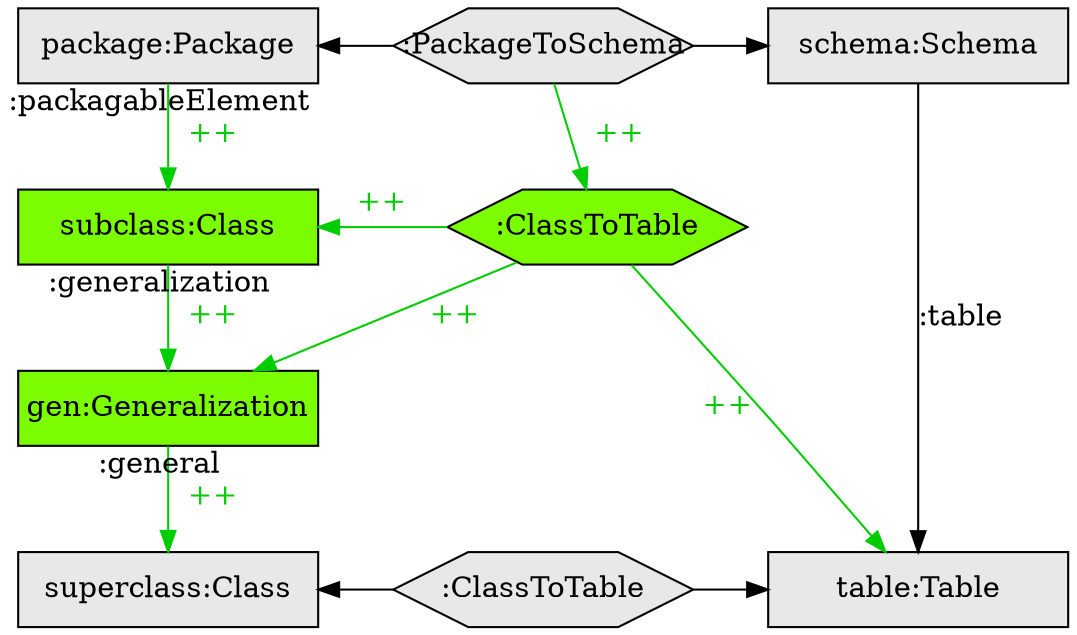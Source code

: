 digraph g 
{
    node [ fixedsize = true, width = 2 ]; splines = line ; node [ style = filled ];
    
    /* grey box nodes */ node [ fillcolor = grey91, shape = box ];
    /* ex: n1 [ label = "label" ]; */
        a [ label = "package:Package" ];
        d [ label = "superclass:Class" ];
        h [ label = "schema:Schema" ];
        i [ label = "table:Table" ];

    /* grey hexagon nodes */ node [ shape = hexagon ];
    /* ex: n1 [ label = "label" ]; */
        e [ label = ":PackageToSchema" ];
        g [ label = ":ClassToTable" ];

    /* green box nodes */ node [ fillcolor = lawngreen, shape = box ];
    /* ex: n1 [ label = "label" ]; */
        b [ label = "subclass:Class" ];
        c [ label = "gen:Generalization" ];

    /* green hexagon nodes */ node [ shape = hexagon ];
    /* ex: n1 [ label = "label" ]; */
        f [ label = ":ClassToTable" ];

    /* enforce rows */
    /* ex: { rank = same n1 n2 n3 } */
        { rank = same a e h }
        { rank = same g d i }
        { rank = same f b }
   
    /* black edges */ edge [ color = black ];
    /* ex: n1 -> n2 ; */
    /* ex: n1 -> n2 [ label = "label", dir = back ]; */
        h -> i [ label = ":table" ];
        a -> e [ dir = back ] ;
        e -> h ;
        d -> g [ dir = back ] ;
        g -> i ;
   
    /* green ++ edges */ edge [ color = green3, label = < <font color = "green3"> ++ </font> >, labeldistance = 1 ];
    /* ex: n1 -> n2 ; */
    /* ex: n1 -> n2 [ taillabel = "label", dir = back ]; */
        a -> b [ taillabel = ":packagableElement" ]; 
        b -> c [ taillabel = ":generalization" ];
        c -> d [ taillabel = ":general" ];
        e -> f ;
        b -> f [ dir = back] ; 
        c -> f [ dir = back] ; 
        f -> i ; 
}

